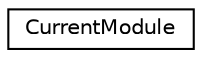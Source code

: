 digraph "Graphical Class Hierarchy"
{
 // LATEX_PDF_SIZE
  edge [fontname="Helvetica",fontsize="10",labelfontname="Helvetica",labelfontsize="10"];
  node [fontname="Helvetica",fontsize="10",shape=record];
  rankdir="LR";
  Node0 [label="CurrentModule",height=0.2,width=0.4,color="black", fillcolor="white", style="filled",URL="$classCurrentModule.html",tooltip=" "];
}
